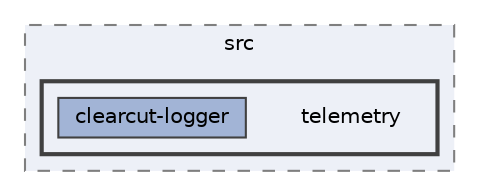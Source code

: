 digraph "packages/core/src/telemetry"
{
 // LATEX_PDF_SIZE
  bgcolor="transparent";
  edge [fontname=Helvetica,fontsize=10,labelfontname=Helvetica,labelfontsize=10];
  node [fontname=Helvetica,fontsize=10,shape=box,height=0.2,width=0.4];
  compound=true
  subgraph clusterdir_bdca545b7ad9837b4902ae65e63f03d5 {
    graph [ bgcolor="#edf0f7", pencolor="grey50", label="src", fontname=Helvetica,fontsize=10 style="filled,dashed", URL="dir_bdca545b7ad9837b4902ae65e63f03d5.html",tooltip=""]
  subgraph clusterdir_64a63df0926ff2fd281e7240b13221cc {
    graph [ bgcolor="#edf0f7", pencolor="grey25", label="", fontname=Helvetica,fontsize=10 style="filled,bold", URL="dir_64a63df0926ff2fd281e7240b13221cc.html",tooltip=""]
    dir_64a63df0926ff2fd281e7240b13221cc [shape=plaintext, label="telemetry"];
  dir_9cf49523ef9f9ba73b7eda6287eebee1 [label="clearcut-logger", fillcolor="#a2b4d6", color="grey25", style="filled", URL="dir_9cf49523ef9f9ba73b7eda6287eebee1.html",tooltip=""];
  }
  }
}
